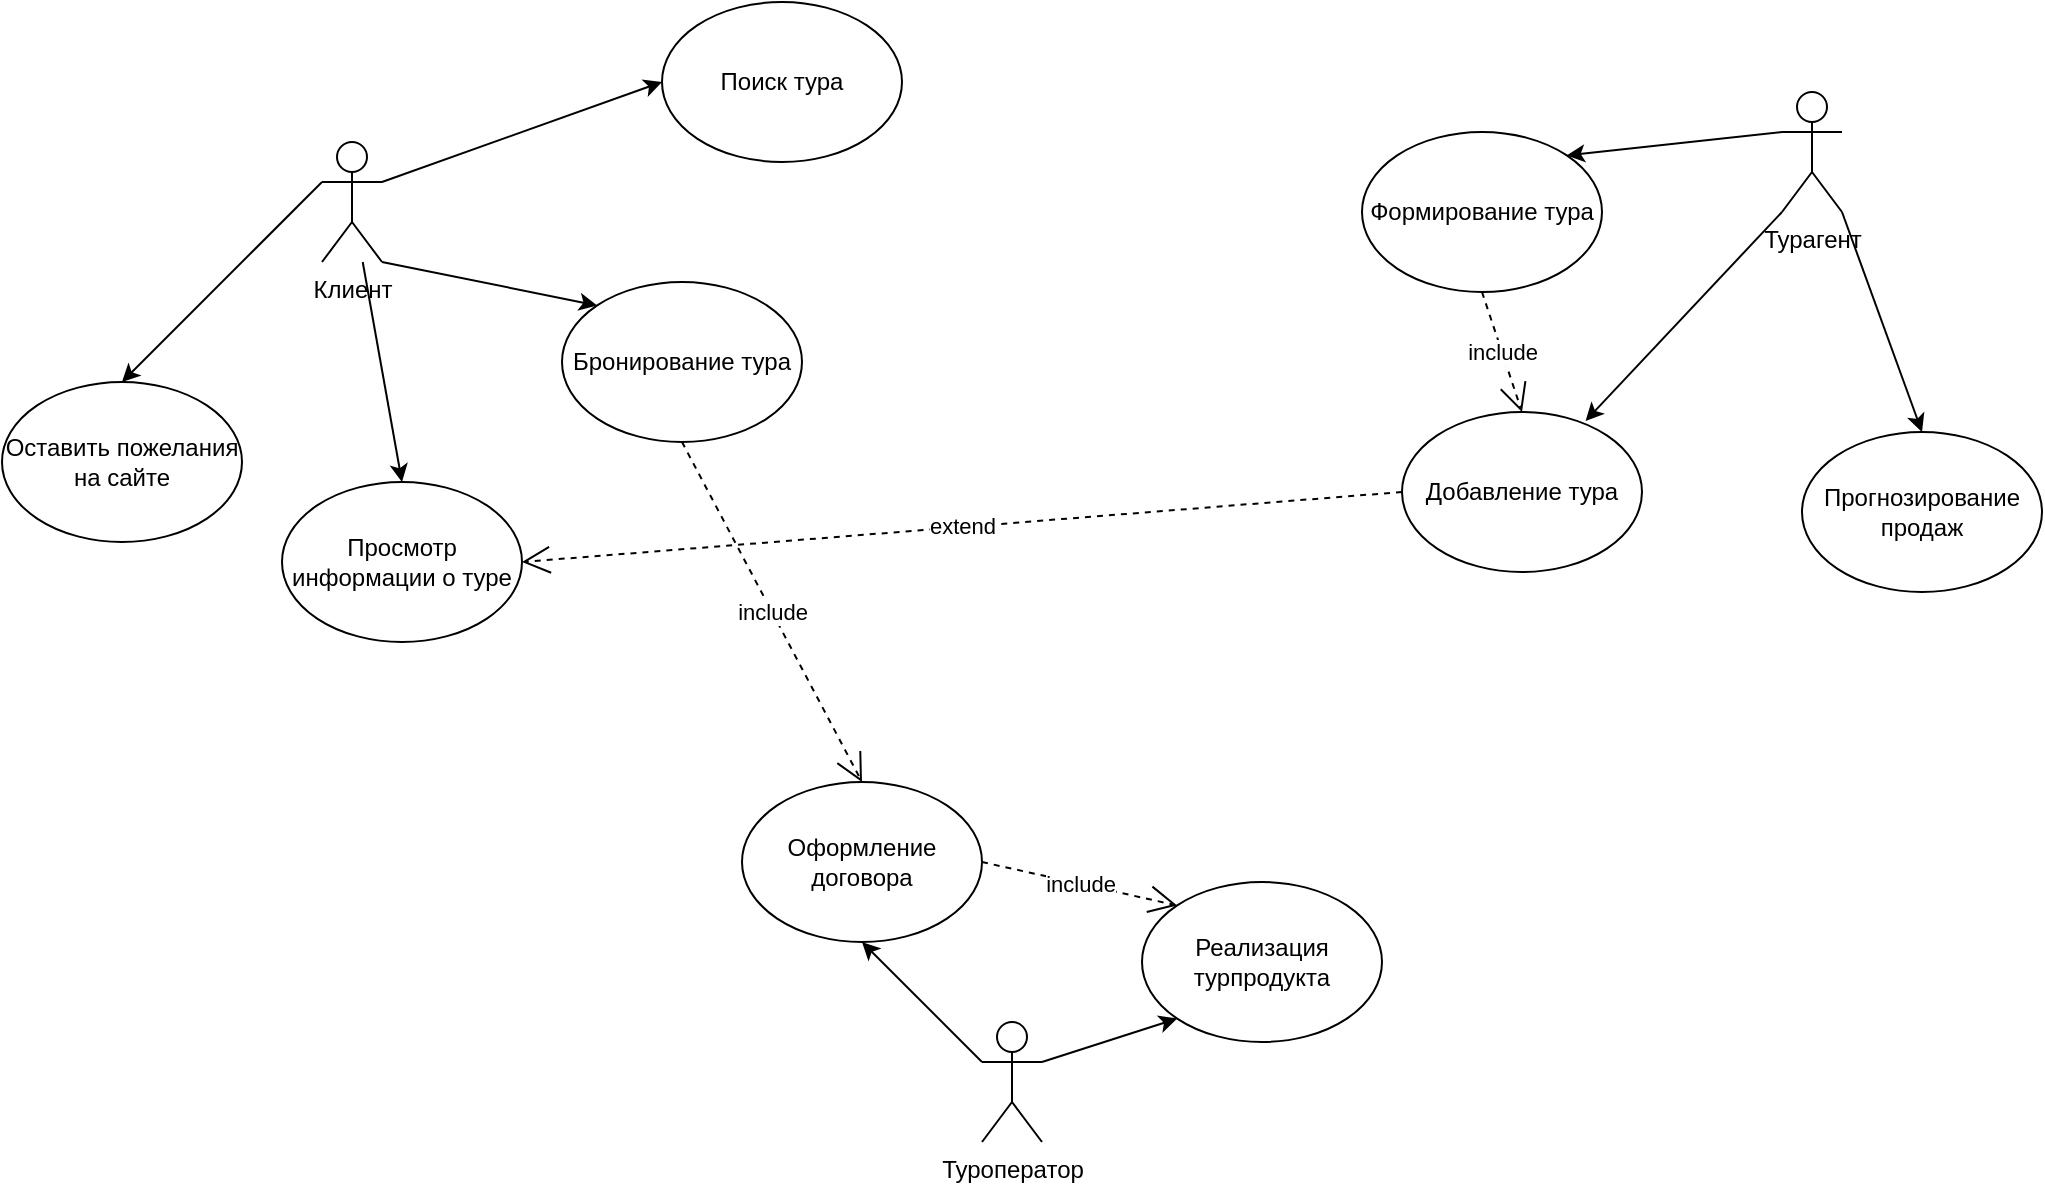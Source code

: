 <mxfile version="20.3.0" type="device"><diagram id="azfsGMgz5zg00yuRrEkb" name="Страница 1"><mxGraphModel dx="3403" dy="742" grid="1" gridSize="10" guides="1" tooltips="1" connect="1" arrows="1" fold="1" page="1" pageScale="1" pageWidth="1654" pageHeight="1169" math="0" shadow="0"><root><mxCell id="0"/><mxCell id="1" parent="0"/><mxCell id="ludUSK8g99cfwev06V3A-1" value="Турагент" style="shape=umlActor;verticalLabelPosition=bottom;verticalAlign=top;html=1;outlineConnect=0;" vertex="1" parent="1"><mxGeometry x="-200" y="125" width="30" height="60" as="geometry"/></mxCell><mxCell id="ludUSK8g99cfwev06V3A-2" value="Туроператор" style="shape=umlActor;verticalLabelPosition=bottom;verticalAlign=top;html=1;outlineConnect=0;" vertex="1" parent="1"><mxGeometry x="-600" y="590" width="30" height="60" as="geometry"/></mxCell><mxCell id="ludUSK8g99cfwev06V3A-3" value="Клиент" style="shape=umlActor;verticalLabelPosition=bottom;verticalAlign=top;html=1;outlineConnect=0;" vertex="1" parent="1"><mxGeometry x="-930" y="150" width="30" height="60" as="geometry"/></mxCell><mxCell id="ludUSK8g99cfwev06V3A-4" value="Поиск тура" style="ellipse;whiteSpace=wrap;html=1;" vertex="1" parent="1"><mxGeometry x="-760" y="80" width="120" height="80" as="geometry"/></mxCell><mxCell id="ludUSK8g99cfwev06V3A-5" value="Оставить пожелания на сайте" style="ellipse;whiteSpace=wrap;html=1;" vertex="1" parent="1"><mxGeometry x="-1090" y="270" width="120" height="80" as="geometry"/></mxCell><mxCell id="ludUSK8g99cfwev06V3A-6" value="Бронирование тура" style="ellipse;whiteSpace=wrap;html=1;" vertex="1" parent="1"><mxGeometry x="-810" y="220" width="120" height="80" as="geometry"/></mxCell><mxCell id="ludUSK8g99cfwev06V3A-7" value="Просмотр информации о туре" style="ellipse;whiteSpace=wrap;html=1;" vertex="1" parent="1"><mxGeometry x="-950" y="320" width="120" height="80" as="geometry"/></mxCell><mxCell id="ludUSK8g99cfwev06V3A-8" value="" style="endArrow=classic;html=1;rounded=0;entryX=0.5;entryY=0;entryDx=0;entryDy=0;exitX=0;exitY=0.333;exitDx=0;exitDy=0;exitPerimeter=0;" edge="1" parent="1" source="ludUSK8g99cfwev06V3A-3" target="ludUSK8g99cfwev06V3A-5"><mxGeometry width="50" height="50" relative="1" as="geometry"><mxPoint x="-910" y="180" as="sourcePoint"/><mxPoint x="-770" y="380" as="targetPoint"/></mxGeometry></mxCell><mxCell id="ludUSK8g99cfwev06V3A-9" value="" style="endArrow=classic;html=1;rounded=0;entryX=0.5;entryY=0;entryDx=0;entryDy=0;" edge="1" parent="1" source="ludUSK8g99cfwev06V3A-3" target="ludUSK8g99cfwev06V3A-7"><mxGeometry width="50" height="50" relative="1" as="geometry"><mxPoint x="-910" y="300" as="sourcePoint"/><mxPoint x="-860" y="250" as="targetPoint"/></mxGeometry></mxCell><mxCell id="ludUSK8g99cfwev06V3A-10" value="" style="endArrow=classic;html=1;rounded=0;entryX=0;entryY=0;entryDx=0;entryDy=0;exitX=1;exitY=1;exitDx=0;exitDy=0;exitPerimeter=0;" edge="1" parent="1" source="ludUSK8g99cfwev06V3A-3" target="ludUSK8g99cfwev06V3A-6"><mxGeometry width="50" height="50" relative="1" as="geometry"><mxPoint x="-730" y="400" as="sourcePoint"/><mxPoint x="-680" y="350" as="targetPoint"/></mxGeometry></mxCell><mxCell id="ludUSK8g99cfwev06V3A-11" value="" style="endArrow=classic;html=1;rounded=0;exitX=1;exitY=0.333;exitDx=0;exitDy=0;exitPerimeter=0;entryX=0;entryY=0.5;entryDx=0;entryDy=0;" edge="1" parent="1" source="ludUSK8g99cfwev06V3A-3" target="ludUSK8g99cfwev06V3A-4"><mxGeometry width="50" height="50" relative="1" as="geometry"><mxPoint x="-870" y="150" as="sourcePoint"/><mxPoint x="-770" y="120" as="targetPoint"/></mxGeometry></mxCell><mxCell id="ludUSK8g99cfwev06V3A-15" value="Формирование тура" style="ellipse;whiteSpace=wrap;html=1;" vertex="1" parent="1"><mxGeometry x="-410" y="145" width="120" height="80" as="geometry"/></mxCell><mxCell id="ludUSK8g99cfwev06V3A-16" value="Добавление тура" style="ellipse;whiteSpace=wrap;html=1;" vertex="1" parent="1"><mxGeometry x="-390" y="285" width="120" height="80" as="geometry"/></mxCell><mxCell id="ludUSK8g99cfwev06V3A-17" value="Прогнозирование продаж" style="ellipse;whiteSpace=wrap;html=1;" vertex="1" parent="1"><mxGeometry x="-190" y="295" width="120" height="80" as="geometry"/></mxCell><mxCell id="ludUSK8g99cfwev06V3A-18" value="" style="endArrow=classic;html=1;rounded=0;entryX=1;entryY=0;entryDx=0;entryDy=0;exitX=0;exitY=0.333;exitDx=0;exitDy=0;exitPerimeter=0;" edge="1" parent="1" source="ludUSK8g99cfwev06V3A-1" target="ludUSK8g99cfwev06V3A-15"><mxGeometry width="50" height="50" relative="1" as="geometry"><mxPoint x="-60" y="175" as="sourcePoint"/><mxPoint x="-10" y="125" as="targetPoint"/></mxGeometry></mxCell><mxCell id="ludUSK8g99cfwev06V3A-19" value="" style="endArrow=classic;html=1;rounded=0;entryX=0.765;entryY=0.056;entryDx=0;entryDy=0;entryPerimeter=0;exitX=0;exitY=1;exitDx=0;exitDy=0;exitPerimeter=0;" edge="1" parent="1" source="ludUSK8g99cfwev06V3A-1" target="ludUSK8g99cfwev06V3A-16"><mxGeometry width="50" height="50" relative="1" as="geometry"><mxPoint x="-60" y="175" as="sourcePoint"/><mxPoint x="-10" y="125" as="targetPoint"/></mxGeometry></mxCell><mxCell id="ludUSK8g99cfwev06V3A-20" value="" style="endArrow=classic;html=1;rounded=0;exitX=1;exitY=1;exitDx=0;exitDy=0;exitPerimeter=0;entryX=0.5;entryY=0;entryDx=0;entryDy=0;" edge="1" parent="1" source="ludUSK8g99cfwev06V3A-1" target="ludUSK8g99cfwev06V3A-17"><mxGeometry width="50" height="50" relative="1" as="geometry"><mxPoint x="-60" y="175" as="sourcePoint"/><mxPoint x="-10" y="125" as="targetPoint"/></mxGeometry></mxCell><mxCell id="ludUSK8g99cfwev06V3A-23" value="Реализация турпродукта" style="ellipse;whiteSpace=wrap;html=1;" vertex="1" parent="1"><mxGeometry x="-520" y="520" width="120" height="80" as="geometry"/></mxCell><mxCell id="ludUSK8g99cfwev06V3A-24" value="Оформление договора" style="ellipse;whiteSpace=wrap;html=1;" vertex="1" parent="1"><mxGeometry x="-720" y="470" width="120" height="80" as="geometry"/></mxCell><mxCell id="ludUSK8g99cfwev06V3A-25" value="" style="endArrow=classic;html=1;rounded=0;entryX=0.5;entryY=1;entryDx=0;entryDy=0;exitX=0;exitY=0.333;exitDx=0;exitDy=0;exitPerimeter=0;" edge="1" parent="1" source="ludUSK8g99cfwev06V3A-2" target="ludUSK8g99cfwev06V3A-24"><mxGeometry width="50" height="50" relative="1" as="geometry"><mxPoint x="-640" y="620" as="sourcePoint"/><mxPoint x="-590" y="570" as="targetPoint"/></mxGeometry></mxCell><mxCell id="ludUSK8g99cfwev06V3A-26" value="" style="endArrow=classic;html=1;rounded=0;entryX=0;entryY=1;entryDx=0;entryDy=0;exitX=1;exitY=0.333;exitDx=0;exitDy=0;exitPerimeter=0;" edge="1" parent="1" source="ludUSK8g99cfwev06V3A-2" target="ludUSK8g99cfwev06V3A-23"><mxGeometry width="50" height="50" relative="1" as="geometry"><mxPoint x="-500" y="670" as="sourcePoint"/><mxPoint x="-450" y="620" as="targetPoint"/></mxGeometry></mxCell><mxCell id="ludUSK8g99cfwev06V3A-27" value="include" style="endArrow=open;endSize=12;dashed=1;html=1;rounded=0;exitX=0.5;exitY=1;exitDx=0;exitDy=0;entryX=0.5;entryY=0;entryDx=0;entryDy=0;" edge="1" parent="1" source="ludUSK8g99cfwev06V3A-6" target="ludUSK8g99cfwev06V3A-24"><mxGeometry width="160" relative="1" as="geometry"><mxPoint x="-610" y="350" as="sourcePoint"/><mxPoint x="-450" y="350" as="targetPoint"/></mxGeometry></mxCell><mxCell id="ludUSK8g99cfwev06V3A-28" value="include" style="endArrow=open;endSize=12;dashed=1;html=1;rounded=0;exitX=1;exitY=0.5;exitDx=0;exitDy=0;entryX=0;entryY=0;entryDx=0;entryDy=0;" edge="1" parent="1" source="ludUSK8g99cfwev06V3A-24" target="ludUSK8g99cfwev06V3A-23"><mxGeometry width="160" relative="1" as="geometry"><mxPoint x="-610" y="350" as="sourcePoint"/><mxPoint x="-450" y="350" as="targetPoint"/></mxGeometry></mxCell><mxCell id="ludUSK8g99cfwev06V3A-29" value="extend&lt;br&gt;" style="endArrow=open;endSize=12;dashed=1;html=1;rounded=0;entryX=1;entryY=0.5;entryDx=0;entryDy=0;exitX=0;exitY=0.5;exitDx=0;exitDy=0;" edge="1" parent="1" source="ludUSK8g99cfwev06V3A-16" target="ludUSK8g99cfwev06V3A-7"><mxGeometry width="160" relative="1" as="geometry"><mxPoint x="-610" y="350" as="sourcePoint"/><mxPoint x="-450" y="350" as="targetPoint"/></mxGeometry></mxCell><mxCell id="ludUSK8g99cfwev06V3A-30" value="include" style="endArrow=open;endSize=12;dashed=1;html=1;rounded=0;exitX=0.5;exitY=1;exitDx=0;exitDy=0;entryX=0.5;entryY=0;entryDx=0;entryDy=0;" edge="1" parent="1" source="ludUSK8g99cfwev06V3A-15" target="ludUSK8g99cfwev06V3A-16"><mxGeometry width="160" relative="1" as="geometry"><mxPoint x="-610" y="350" as="sourcePoint"/><mxPoint x="-450" y="350" as="targetPoint"/></mxGeometry></mxCell></root></mxGraphModel></diagram></mxfile>